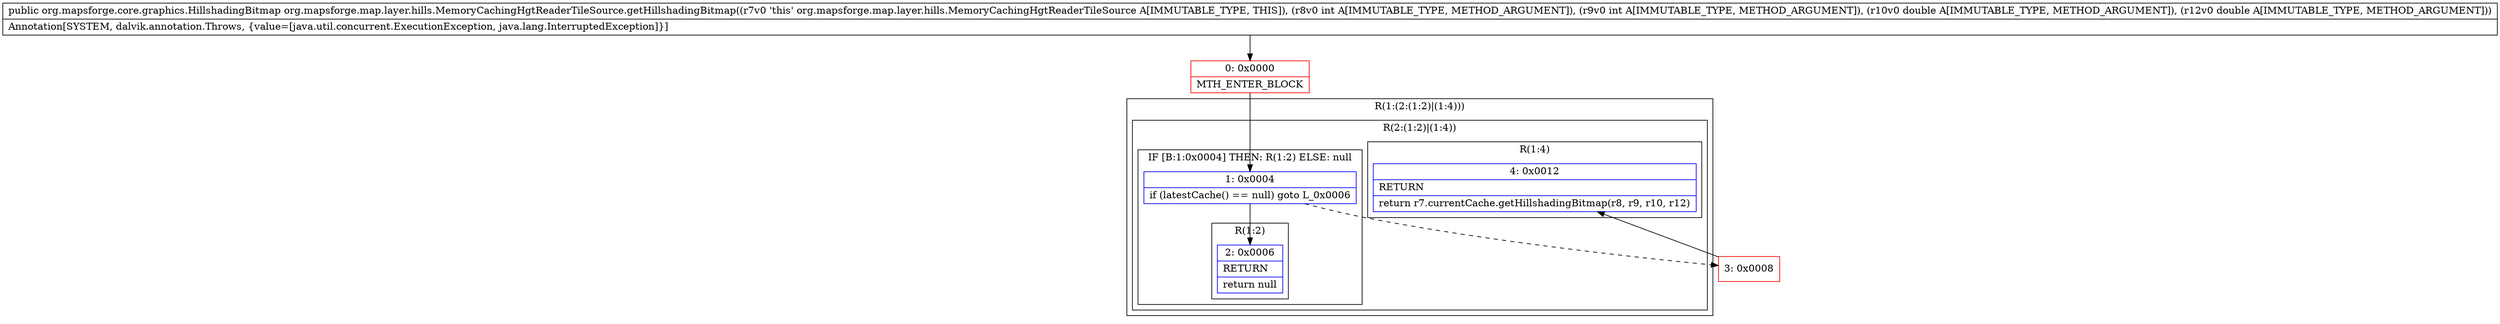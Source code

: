 digraph "CFG fororg.mapsforge.map.layer.hills.MemoryCachingHgtReaderTileSource.getHillshadingBitmap(IIDD)Lorg\/mapsforge\/core\/graphics\/HillshadingBitmap;" {
subgraph cluster_Region_1571199649 {
label = "R(1:(2:(1:2)|(1:4)))";
node [shape=record,color=blue];
subgraph cluster_Region_728780948 {
label = "R(2:(1:2)|(1:4))";
node [shape=record,color=blue];
subgraph cluster_IfRegion_900962506 {
label = "IF [B:1:0x0004] THEN: R(1:2) ELSE: null";
node [shape=record,color=blue];
Node_1 [shape=record,label="{1\:\ 0x0004|if (latestCache() == null) goto L_0x0006\l}"];
subgraph cluster_Region_903695987 {
label = "R(1:2)";
node [shape=record,color=blue];
Node_2 [shape=record,label="{2\:\ 0x0006|RETURN\l|return null\l}"];
}
}
subgraph cluster_Region_1556593147 {
label = "R(1:4)";
node [shape=record,color=blue];
Node_4 [shape=record,label="{4\:\ 0x0012|RETURN\l|return r7.currentCache.getHillshadingBitmap(r8, r9, r10, r12)\l}"];
}
}
}
Node_0 [shape=record,color=red,label="{0\:\ 0x0000|MTH_ENTER_BLOCK\l}"];
Node_3 [shape=record,color=red,label="{3\:\ 0x0008}"];
MethodNode[shape=record,label="{public org.mapsforge.core.graphics.HillshadingBitmap org.mapsforge.map.layer.hills.MemoryCachingHgtReaderTileSource.getHillshadingBitmap((r7v0 'this' org.mapsforge.map.layer.hills.MemoryCachingHgtReaderTileSource A[IMMUTABLE_TYPE, THIS]), (r8v0 int A[IMMUTABLE_TYPE, METHOD_ARGUMENT]), (r9v0 int A[IMMUTABLE_TYPE, METHOD_ARGUMENT]), (r10v0 double A[IMMUTABLE_TYPE, METHOD_ARGUMENT]), (r12v0 double A[IMMUTABLE_TYPE, METHOD_ARGUMENT]))  | Annotation[SYSTEM, dalvik.annotation.Throws, \{value=[java.util.concurrent.ExecutionException, java.lang.InterruptedException]\}]\l}"];
MethodNode -> Node_0;
Node_1 -> Node_2;
Node_1 -> Node_3[style=dashed];
Node_0 -> Node_1;
Node_3 -> Node_4;
}

